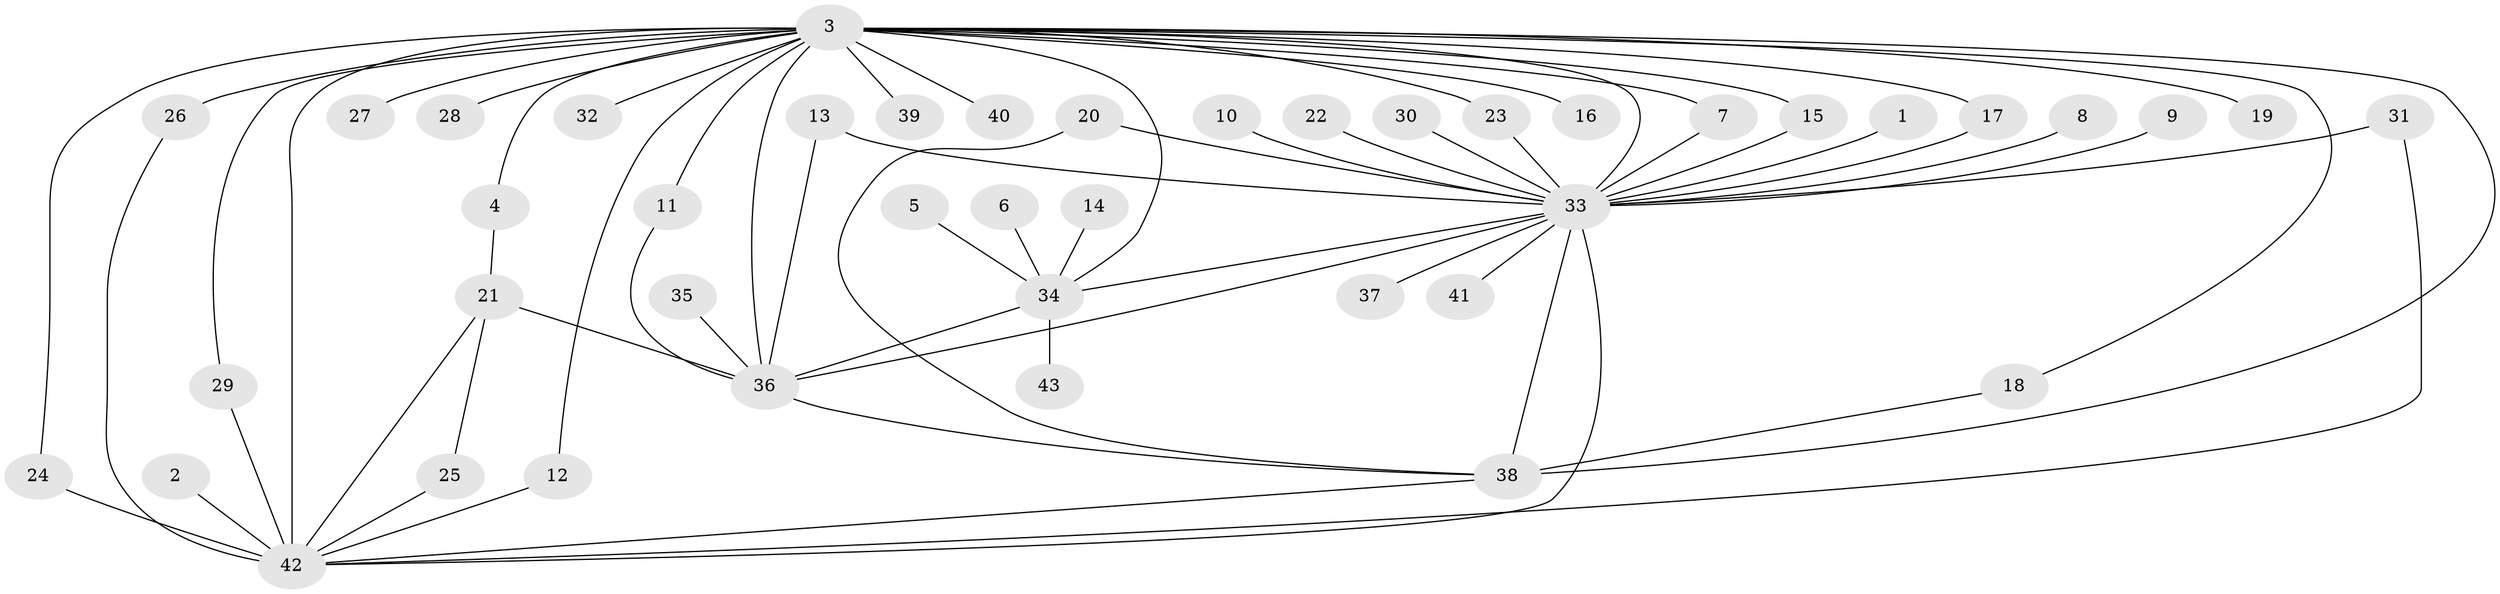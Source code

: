 // original degree distribution, {16: 0.011764705882352941, 21: 0.011764705882352941, 3: 0.1411764705882353, 2: 0.27058823529411763, 14: 0.011764705882352941, 12: 0.011764705882352941, 7: 0.011764705882352941, 5: 0.03529411764705882, 9: 0.011764705882352941, 1: 0.4117647058823529, 4: 0.047058823529411764, 11: 0.011764705882352941, 8: 0.011764705882352941}
// Generated by graph-tools (version 1.1) at 2025/25/03/09/25 03:25:56]
// undirected, 43 vertices, 65 edges
graph export_dot {
graph [start="1"]
  node [color=gray90,style=filled];
  1;
  2;
  3;
  4;
  5;
  6;
  7;
  8;
  9;
  10;
  11;
  12;
  13;
  14;
  15;
  16;
  17;
  18;
  19;
  20;
  21;
  22;
  23;
  24;
  25;
  26;
  27;
  28;
  29;
  30;
  31;
  32;
  33;
  34;
  35;
  36;
  37;
  38;
  39;
  40;
  41;
  42;
  43;
  1 -- 33 [weight=1.0];
  2 -- 42 [weight=1.0];
  3 -- 4 [weight=1.0];
  3 -- 7 [weight=2.0];
  3 -- 11 [weight=1.0];
  3 -- 12 [weight=1.0];
  3 -- 15 [weight=1.0];
  3 -- 16 [weight=1.0];
  3 -- 17 [weight=1.0];
  3 -- 18 [weight=1.0];
  3 -- 19 [weight=1.0];
  3 -- 23 [weight=1.0];
  3 -- 24 [weight=1.0];
  3 -- 26 [weight=2.0];
  3 -- 27 [weight=1.0];
  3 -- 28 [weight=1.0];
  3 -- 29 [weight=1.0];
  3 -- 32 [weight=1.0];
  3 -- 33 [weight=4.0];
  3 -- 34 [weight=1.0];
  3 -- 36 [weight=2.0];
  3 -- 38 [weight=1.0];
  3 -- 39 [weight=1.0];
  3 -- 40 [weight=1.0];
  3 -- 42 [weight=4.0];
  4 -- 21 [weight=1.0];
  5 -- 34 [weight=1.0];
  6 -- 34 [weight=1.0];
  7 -- 33 [weight=1.0];
  8 -- 33 [weight=1.0];
  9 -- 33 [weight=1.0];
  10 -- 33 [weight=1.0];
  11 -- 36 [weight=1.0];
  12 -- 42 [weight=1.0];
  13 -- 33 [weight=1.0];
  13 -- 36 [weight=1.0];
  14 -- 34 [weight=1.0];
  15 -- 33 [weight=1.0];
  17 -- 33 [weight=1.0];
  18 -- 38 [weight=1.0];
  20 -- 33 [weight=1.0];
  20 -- 38 [weight=1.0];
  21 -- 25 [weight=1.0];
  21 -- 36 [weight=1.0];
  21 -- 42 [weight=1.0];
  22 -- 33 [weight=1.0];
  23 -- 33 [weight=1.0];
  24 -- 42 [weight=1.0];
  25 -- 42 [weight=1.0];
  26 -- 42 [weight=1.0];
  29 -- 42 [weight=1.0];
  30 -- 33 [weight=1.0];
  31 -- 33 [weight=2.0];
  31 -- 42 [weight=1.0];
  33 -- 34 [weight=1.0];
  33 -- 36 [weight=2.0];
  33 -- 37 [weight=1.0];
  33 -- 38 [weight=2.0];
  33 -- 41 [weight=1.0];
  33 -- 42 [weight=2.0];
  34 -- 36 [weight=1.0];
  34 -- 43 [weight=1.0];
  35 -- 36 [weight=1.0];
  36 -- 38 [weight=1.0];
  38 -- 42 [weight=1.0];
}
